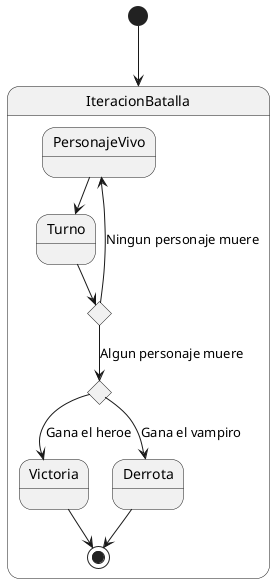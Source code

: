 @startuml Estados

State IteracionBatalla {

    PersonajeVivo --> Turno

    State accion <<choice>>
    State ganadorPerdedor <<choice>>

    Turno --> accion

    accion --> PersonajeVivo : Ningun personaje muere
    accion --> ganadorPerdedor : Algun personaje muere

    ganadorPerdedor --> Victoria : Gana el heroe
    ganadorPerdedor --> Derrota : Gana el vampiro

    Victoria --> [*]
    Derrota --> [*]

}

[*] --> IteracionBatalla


@enduml